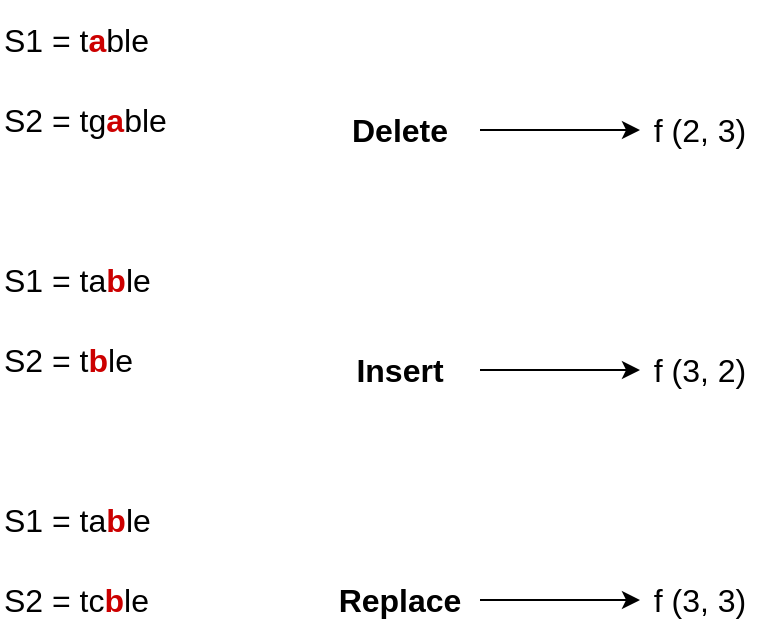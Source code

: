 <mxfile version="22.1.18" type="device">
  <diagram name="Page-1" id="YPIn2ZlSiRONyJe5EDEY">
    <mxGraphModel dx="680" dy="740" grid="1" gridSize="10" guides="1" tooltips="1" connect="1" arrows="1" fold="1" page="1" pageScale="1" pageWidth="850" pageHeight="1100" math="0" shadow="0">
      <root>
        <mxCell id="0" />
        <mxCell id="1" parent="0" />
        <mxCell id="lBCvLFiiWX32wyVc3Z1B-1" value="&lt;font style=&quot;font-size: 16px;&quot;&gt;S1 = t&lt;b&gt;&lt;font color=&quot;#cc0000&quot;&gt;a&lt;/font&gt;&lt;/b&gt;ble&lt;/font&gt;" style="text;html=1;strokeColor=none;fillColor=none;align=left;verticalAlign=middle;whiteSpace=wrap;rounded=0;" vertex="1" parent="1">
          <mxGeometry x="200" y="200" width="120" height="40" as="geometry" />
        </mxCell>
        <mxCell id="lBCvLFiiWX32wyVc3Z1B-2" value="&lt;font style=&quot;font-size: 16px;&quot;&gt;S2 = tg&lt;b&gt;&lt;font color=&quot;#cc0000&quot;&gt;a&lt;/font&gt;&lt;/b&gt;ble&lt;/font&gt;" style="text;html=1;strokeColor=none;fillColor=none;align=left;verticalAlign=middle;whiteSpace=wrap;rounded=0;" vertex="1" parent="1">
          <mxGeometry x="200" y="240" width="120" height="40" as="geometry" />
        </mxCell>
        <mxCell id="lBCvLFiiWX32wyVc3Z1B-3" value="&lt;font style=&quot;font-size: 16px;&quot;&gt;S1 = ta&lt;b&gt;&lt;font color=&quot;#cc0000&quot;&gt;b&lt;/font&gt;&lt;/b&gt;le&lt;/font&gt;" style="text;html=1;strokeColor=none;fillColor=none;align=left;verticalAlign=middle;whiteSpace=wrap;rounded=0;" vertex="1" parent="1">
          <mxGeometry x="200" y="320" width="120" height="40" as="geometry" />
        </mxCell>
        <mxCell id="lBCvLFiiWX32wyVc3Z1B-4" value="&lt;font style=&quot;font-size: 16px;&quot;&gt;S2 = t&lt;b&gt;&lt;font color=&quot;#cc0000&quot;&gt;b&lt;/font&gt;&lt;/b&gt;le&lt;/font&gt;" style="text;html=1;strokeColor=none;fillColor=none;align=left;verticalAlign=middle;whiteSpace=wrap;rounded=0;" vertex="1" parent="1">
          <mxGeometry x="200" y="360" width="120" height="40" as="geometry" />
        </mxCell>
        <mxCell id="lBCvLFiiWX32wyVc3Z1B-5" value="&lt;font style=&quot;font-size: 16px;&quot;&gt;S1 = ta&lt;b&gt;&lt;font color=&quot;#cc0000&quot;&gt;b&lt;/font&gt;&lt;/b&gt;le&lt;/font&gt;" style="text;html=1;strokeColor=none;fillColor=none;align=left;verticalAlign=middle;whiteSpace=wrap;rounded=0;" vertex="1" parent="1">
          <mxGeometry x="200" y="440" width="110" height="40" as="geometry" />
        </mxCell>
        <mxCell id="lBCvLFiiWX32wyVc3Z1B-6" value="&lt;font style=&quot;font-size: 16px;&quot;&gt;S2 = tc&lt;b&gt;&lt;font color=&quot;#cc0000&quot;&gt;b&lt;/font&gt;&lt;/b&gt;le&lt;/font&gt;" style="text;html=1;strokeColor=none;fillColor=none;align=left;verticalAlign=middle;whiteSpace=wrap;rounded=0;" vertex="1" parent="1">
          <mxGeometry x="200" y="480" width="120" height="40" as="geometry" />
        </mxCell>
        <mxCell id="lBCvLFiiWX32wyVc3Z1B-13" style="edgeStyle=orthogonalEdgeStyle;rounded=0;orthogonalLoop=1;jettySize=auto;html=1;exitX=1;exitY=0.5;exitDx=0;exitDy=0;entryX=0;entryY=0.5;entryDx=0;entryDy=0;" edge="1" parent="1" source="lBCvLFiiWX32wyVc3Z1B-7" target="lBCvLFiiWX32wyVc3Z1B-10">
          <mxGeometry relative="1" as="geometry" />
        </mxCell>
        <mxCell id="lBCvLFiiWX32wyVc3Z1B-7" value="&lt;font style=&quot;font-size: 16px;&quot;&gt;&lt;b&gt;Delete&lt;/b&gt;&lt;/font&gt;" style="text;html=1;strokeColor=none;fillColor=none;align=center;verticalAlign=middle;whiteSpace=wrap;rounded=0;" vertex="1" parent="1">
          <mxGeometry x="360" y="250" width="80" height="30" as="geometry" />
        </mxCell>
        <mxCell id="lBCvLFiiWX32wyVc3Z1B-15" style="edgeStyle=orthogonalEdgeStyle;rounded=0;orthogonalLoop=1;jettySize=auto;html=1;exitX=1;exitY=0.5;exitDx=0;exitDy=0;entryX=0;entryY=0.5;entryDx=0;entryDy=0;" edge="1" parent="1" source="lBCvLFiiWX32wyVc3Z1B-8" target="lBCvLFiiWX32wyVc3Z1B-12">
          <mxGeometry relative="1" as="geometry" />
        </mxCell>
        <mxCell id="lBCvLFiiWX32wyVc3Z1B-8" value="&lt;font style=&quot;font-size: 16px;&quot;&gt;&lt;b&gt;Replace&lt;/b&gt;&lt;/font&gt;" style="text;html=1;strokeColor=none;fillColor=none;align=center;verticalAlign=middle;whiteSpace=wrap;rounded=0;" vertex="1" parent="1">
          <mxGeometry x="360" y="485" width="80" height="30" as="geometry" />
        </mxCell>
        <mxCell id="lBCvLFiiWX32wyVc3Z1B-14" style="edgeStyle=orthogonalEdgeStyle;rounded=0;orthogonalLoop=1;jettySize=auto;html=1;exitX=1;exitY=0.5;exitDx=0;exitDy=0;entryX=0;entryY=0.5;entryDx=0;entryDy=0;" edge="1" parent="1" source="lBCvLFiiWX32wyVc3Z1B-9" target="lBCvLFiiWX32wyVc3Z1B-11">
          <mxGeometry relative="1" as="geometry" />
        </mxCell>
        <mxCell id="lBCvLFiiWX32wyVc3Z1B-9" value="&lt;font style=&quot;font-size: 16px;&quot;&gt;&lt;b&gt;Insert&lt;/b&gt;&lt;/font&gt;" style="text;html=1;strokeColor=none;fillColor=none;align=center;verticalAlign=middle;whiteSpace=wrap;rounded=0;" vertex="1" parent="1">
          <mxGeometry x="360" y="370" width="80" height="30" as="geometry" />
        </mxCell>
        <mxCell id="lBCvLFiiWX32wyVc3Z1B-10" value="&lt;span style=&quot;font-size: 16px;&quot;&gt;f (2, 3)&lt;/span&gt;" style="text;html=1;strokeColor=none;fillColor=none;align=center;verticalAlign=middle;whiteSpace=wrap;rounded=0;" vertex="1" parent="1">
          <mxGeometry x="520" y="250" width="60" height="30" as="geometry" />
        </mxCell>
        <mxCell id="lBCvLFiiWX32wyVc3Z1B-11" value="&lt;span style=&quot;font-size: 16px;&quot;&gt;f (3, 2)&lt;/span&gt;" style="text;html=1;strokeColor=none;fillColor=none;align=center;verticalAlign=middle;whiteSpace=wrap;rounded=0;" vertex="1" parent="1">
          <mxGeometry x="520" y="370" width="60" height="30" as="geometry" />
        </mxCell>
        <mxCell id="lBCvLFiiWX32wyVc3Z1B-12" value="&lt;span style=&quot;font-size: 16px;&quot;&gt;f (3, 3)&lt;/span&gt;" style="text;html=1;strokeColor=none;fillColor=none;align=center;verticalAlign=middle;whiteSpace=wrap;rounded=0;" vertex="1" parent="1">
          <mxGeometry x="520" y="485" width="60" height="30" as="geometry" />
        </mxCell>
      </root>
    </mxGraphModel>
  </diagram>
</mxfile>
